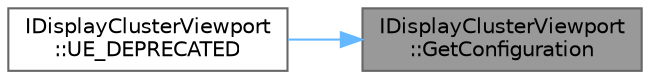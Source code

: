 digraph "IDisplayClusterViewport::GetConfiguration"
{
 // INTERACTIVE_SVG=YES
 // LATEX_PDF_SIZE
  bgcolor="transparent";
  edge [fontname=Helvetica,fontsize=10,labelfontname=Helvetica,labelfontsize=10];
  node [fontname=Helvetica,fontsize=10,shape=box,height=0.2,width=0.4];
  rankdir="RL";
  Node1 [id="Node000001",label="IDisplayClusterViewport\l::GetConfiguration",height=0.2,width=0.4,color="gray40", fillcolor="grey60", style="filled", fontcolor="black",tooltip="Get viewport manager configuration interface."];
  Node1 -> Node2 [id="edge1_Node000001_Node000002",dir="back",color="steelblue1",style="solid",tooltip=" "];
  Node2 [id="Node000002",label="IDisplayClusterViewport\l::UE_DEPRECATED",height=0.2,width=0.4,color="grey40", fillcolor="white", style="filled",URL="$d6/ddc/classIDisplayClusterViewport.html#a97d31d9c99d4f3df53c057f690f02774",tooltip=" "];
}
